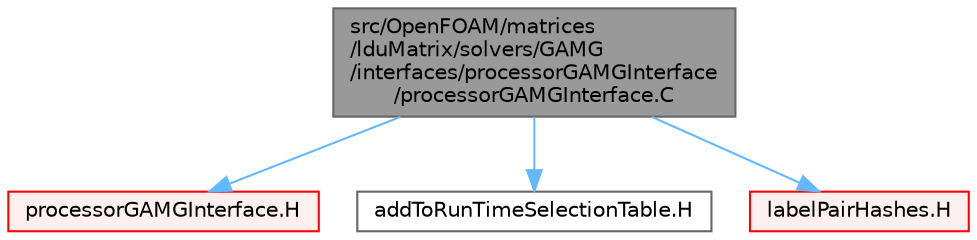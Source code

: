 digraph "src/OpenFOAM/matrices/lduMatrix/solvers/GAMG/interfaces/processorGAMGInterface/processorGAMGInterface.C"
{
 // LATEX_PDF_SIZE
  bgcolor="transparent";
  edge [fontname=Helvetica,fontsize=10,labelfontname=Helvetica,labelfontsize=10];
  node [fontname=Helvetica,fontsize=10,shape=box,height=0.2,width=0.4];
  Node1 [id="Node000001",label="src/OpenFOAM/matrices\l/lduMatrix/solvers/GAMG\l/interfaces/processorGAMGInterface\l/processorGAMGInterface.C",height=0.2,width=0.4,color="gray40", fillcolor="grey60", style="filled", fontcolor="black",tooltip=" "];
  Node1 -> Node2 [id="edge1_Node000001_Node000002",color="steelblue1",style="solid",tooltip=" "];
  Node2 [id="Node000002",label="processorGAMGInterface.H",height=0.2,width=0.4,color="red", fillcolor="#FFF0F0", style="filled",URL="$processorGAMGInterface_8H.html",tooltip=" "];
  Node1 -> Node221 [id="edge2_Node000001_Node000221",color="steelblue1",style="solid",tooltip=" "];
  Node221 [id="Node000221",label="addToRunTimeSelectionTable.H",height=0.2,width=0.4,color="grey40", fillcolor="white", style="filled",URL="$addToRunTimeSelectionTable_8H.html",tooltip="Macros for easy insertion into run-time selection tables."];
  Node1 -> Node222 [id="edge3_Node000001_Node000222",color="steelblue1",style="solid",tooltip=" "];
  Node222 [id="Node000222",label="labelPairHashes.H",height=0.2,width=0.4,color="red", fillcolor="#FFF0F0", style="filled",URL="$labelPairHashes_8H.html",tooltip="A HashTable to objects of type <T> with a labelPair key. The hashing is based on labelPair (FixedList..."];
}
